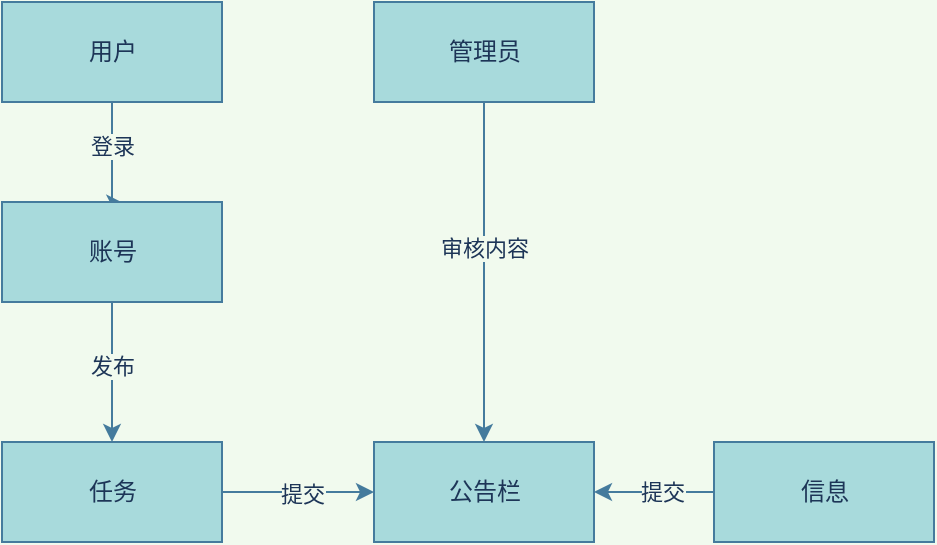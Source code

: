 <mxfile version="16.6.1" type="github">
  <diagram id="aeRG9rzD7lxfbZ-jMTFp" name="第 1 页">
    <mxGraphModel dx="804" dy="466" grid="1" gridSize="10" guides="1" tooltips="1" connect="1" arrows="1" fold="1" page="1" pageScale="1" pageWidth="827" pageHeight="1169" background="#F1FAEE" math="0" shadow="0">
      <root>
        <mxCell id="0" />
        <mxCell id="1" parent="0" />
        <mxCell id="naZADqsueXCr0R1nJYDh-18" style="edgeStyle=orthogonalEdgeStyle;rounded=0;orthogonalLoop=1;jettySize=auto;html=1;entryX=0.556;entryY=0.014;entryDx=0;entryDy=0;entryPerimeter=0;labelBackgroundColor=#F1FAEE;strokeColor=#457B9D;fontColor=#1D3557;" edge="1" parent="1" source="naZADqsueXCr0R1nJYDh-1" target="naZADqsueXCr0R1nJYDh-3">
          <mxGeometry relative="1" as="geometry">
            <Array as="points">
              <mxPoint x="359" y="241" />
            </Array>
          </mxGeometry>
        </mxCell>
        <mxCell id="naZADqsueXCr0R1nJYDh-19" value="登录" style="edgeLabel;html=1;align=center;verticalAlign=middle;resizable=0;points=[];labelBackgroundColor=#F1FAEE;fontColor=#1D3557;" vertex="1" connectable="0" parent="naZADqsueXCr0R1nJYDh-18">
          <mxGeometry x="-0.236" relative="1" as="geometry">
            <mxPoint as="offset" />
          </mxGeometry>
        </mxCell>
        <mxCell id="naZADqsueXCr0R1nJYDh-1" value="用户" style="html=1;fillColor=#A8DADC;strokeColor=#457B9D;fontColor=#1D3557;" vertex="1" parent="1">
          <mxGeometry x="304" y="140" width="110" height="50" as="geometry" />
        </mxCell>
        <mxCell id="naZADqsueXCr0R1nJYDh-11" style="edgeStyle=orthogonalEdgeStyle;rounded=0;orthogonalLoop=1;jettySize=auto;html=1;entryX=0.5;entryY=0;entryDx=0;entryDy=0;labelBackgroundColor=#F1FAEE;strokeColor=#457B9D;fontColor=#1D3557;" edge="1" parent="1" source="naZADqsueXCr0R1nJYDh-2" target="naZADqsueXCr0R1nJYDh-10">
          <mxGeometry relative="1" as="geometry" />
        </mxCell>
        <mxCell id="naZADqsueXCr0R1nJYDh-13" value="审核内容" style="edgeLabel;html=1;align=center;verticalAlign=middle;resizable=0;points=[];labelBackgroundColor=#F1FAEE;fontColor=#1D3557;" vertex="1" connectable="0" parent="naZADqsueXCr0R1nJYDh-11">
          <mxGeometry x="-0.148" relative="1" as="geometry">
            <mxPoint as="offset" />
          </mxGeometry>
        </mxCell>
        <mxCell id="naZADqsueXCr0R1nJYDh-2" value="管理员" style="html=1;fillColor=#A8DADC;strokeColor=#457B9D;fontColor=#1D3557;" vertex="1" parent="1">
          <mxGeometry x="490" y="140" width="110" height="50" as="geometry" />
        </mxCell>
        <mxCell id="naZADqsueXCr0R1nJYDh-7" style="edgeStyle=orthogonalEdgeStyle;rounded=0;orthogonalLoop=1;jettySize=auto;html=1;exitX=0.5;exitY=1;exitDx=0;exitDy=0;labelBackgroundColor=#F1FAEE;strokeColor=#457B9D;fontColor=#1D3557;" edge="1" parent="1" source="naZADqsueXCr0R1nJYDh-3" target="naZADqsueXCr0R1nJYDh-6">
          <mxGeometry relative="1" as="geometry">
            <Array as="points">
              <mxPoint x="359" y="320" />
              <mxPoint x="359" y="320" />
            </Array>
          </mxGeometry>
        </mxCell>
        <mxCell id="naZADqsueXCr0R1nJYDh-9" value="发布" style="edgeLabel;html=1;align=center;verticalAlign=middle;resizable=0;points=[];labelBackgroundColor=#F1FAEE;fontColor=#1D3557;" vertex="1" connectable="0" parent="naZADqsueXCr0R1nJYDh-7">
          <mxGeometry x="-0.102" relative="1" as="geometry">
            <mxPoint as="offset" />
          </mxGeometry>
        </mxCell>
        <mxCell id="naZADqsueXCr0R1nJYDh-3" value="账号" style="html=1;fillColor=#A8DADC;strokeColor=#457B9D;fontColor=#1D3557;" vertex="1" parent="1">
          <mxGeometry x="304" y="240" width="110" height="50" as="geometry" />
        </mxCell>
        <mxCell id="naZADqsueXCr0R1nJYDh-14" style="edgeStyle=orthogonalEdgeStyle;rounded=0;orthogonalLoop=1;jettySize=auto;html=1;exitX=1;exitY=0.5;exitDx=0;exitDy=0;entryX=0;entryY=0.5;entryDx=0;entryDy=0;labelBackgroundColor=#F1FAEE;strokeColor=#457B9D;fontColor=#1D3557;" edge="1" parent="1" source="naZADqsueXCr0R1nJYDh-6" target="naZADqsueXCr0R1nJYDh-10">
          <mxGeometry relative="1" as="geometry" />
        </mxCell>
        <mxCell id="naZADqsueXCr0R1nJYDh-15" value="提交" style="edgeLabel;html=1;align=center;verticalAlign=middle;resizable=0;points=[];labelBackgroundColor=#F1FAEE;fontColor=#1D3557;" vertex="1" connectable="0" parent="naZADqsueXCr0R1nJYDh-14">
          <mxGeometry x="0.054" y="-1" relative="1" as="geometry">
            <mxPoint as="offset" />
          </mxGeometry>
        </mxCell>
        <mxCell id="naZADqsueXCr0R1nJYDh-6" value="任务" style="html=1;fillColor=#A8DADC;strokeColor=#457B9D;fontColor=#1D3557;" vertex="1" parent="1">
          <mxGeometry x="304" y="360" width="110" height="50" as="geometry" />
        </mxCell>
        <mxCell id="naZADqsueXCr0R1nJYDh-10" value="公告栏" style="html=1;fillColor=#A8DADC;strokeColor=#457B9D;fontColor=#1D3557;" vertex="1" parent="1">
          <mxGeometry x="490" y="360" width="110" height="50" as="geometry" />
        </mxCell>
        <mxCell id="naZADqsueXCr0R1nJYDh-17" style="edgeStyle=orthogonalEdgeStyle;rounded=0;orthogonalLoop=1;jettySize=auto;html=1;exitX=0;exitY=0.5;exitDx=0;exitDy=0;entryX=1;entryY=0.5;entryDx=0;entryDy=0;labelBackgroundColor=#F1FAEE;strokeColor=#457B9D;fontColor=#1D3557;" edge="1" parent="1" source="naZADqsueXCr0R1nJYDh-16" target="naZADqsueXCr0R1nJYDh-10">
          <mxGeometry relative="1" as="geometry" />
        </mxCell>
        <mxCell id="naZADqsueXCr0R1nJYDh-21" value="提交" style="edgeLabel;html=1;align=center;verticalAlign=middle;resizable=0;points=[];fontColor=#1D3557;labelBackgroundColor=#F1FAEE;" vertex="1" connectable="0" parent="naZADqsueXCr0R1nJYDh-17">
          <mxGeometry x="-0.141" relative="1" as="geometry">
            <mxPoint as="offset" />
          </mxGeometry>
        </mxCell>
        <mxCell id="naZADqsueXCr0R1nJYDh-16" value="信息" style="html=1;fillColor=#A8DADC;strokeColor=#457B9D;fontColor=#1D3557;" vertex="1" parent="1">
          <mxGeometry x="660" y="360" width="110" height="50" as="geometry" />
        </mxCell>
      </root>
    </mxGraphModel>
  </diagram>
</mxfile>
